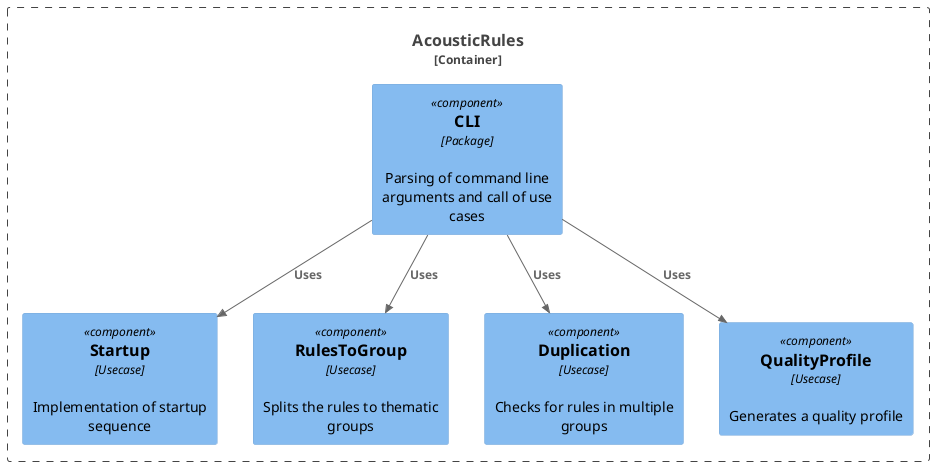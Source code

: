 @startuml "Component Diagram"
!include <C4/C4_Component>

Container_Boundary(app, "AcousticRules") {
    Component(cli, "CLI", "Package", "Parsing of command line arguments and call of use cases")

    Component(startup, "Startup", "Usecase", "Implementation of startup sequence")
    Component(rulesToGroup, "RulesToGroup", "Usecase", "Splits the rules to thematic groups")
    Component(duplication, "Duplication", "Usecase", "Checks for rules in multiple groups")
    Component(qualityProfile, "QualityProfile", "Usecase", "Generates a quality profile")

    Rel(cli, startup, "Uses")
    Rel(cli, rulesToGroup, "Uses")
    Rel(cli, duplication, "Uses")
    Rel(cli, qualityProfile, "Uses")
}

@enduml
